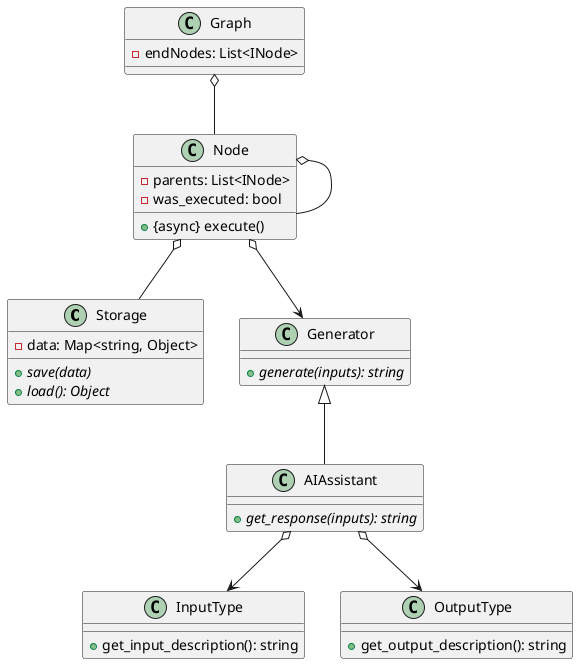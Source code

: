 @startuml

class Storage{
    - data: Map<string, Object>
    + {abstract} save(data)
    + {abstract} load(): Object
}

class InputType{
    + get_input_description(): string
}

class OutputType{
    + get_output_description(): string
}

class Generator{
    + {abstract} generate(inputs): string
}

class AIAssistant extends Generator{
    + {abstract} get_response(inputs): string
}



class Node{
    - parents: List<INode>
    - was_executed: bool
    + {async} execute()
}

Node o--> Generator

class Graph{
    - endNodes: List<INode>
}


Graph o-- Node


Node o-- Storage
Node o-- Node

AIAssistant o--> InputType
AIAssistant o--> OutputType

@enduml